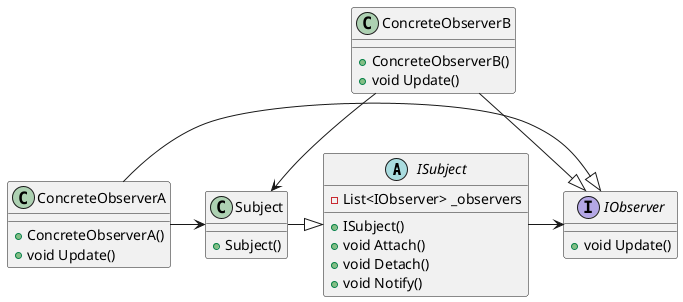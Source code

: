 @startuml
abstract class ISubject{
    -List<IObserver> _observers

    +ISubject()
    +void Attach()
    +void Detach()
    +void Notify()
}

class Subject{
    +Subject()
}

interface IObserver{
    +void Update()
}

class ConcreteObserverA{
    +ConcreteObserverA()
    +void Update()
}

class ConcreteObserverB{
    +ConcreteObserverB()
    +void Update()
}

ISubject -> IObserver
Subject -|> ISubject
ConcreteObserverA -> Subject
ConcreteObserverA -|> IObserver
ConcreteObserverB --> Subject
ConcreteObserverB --|> IObserver
@enduml
